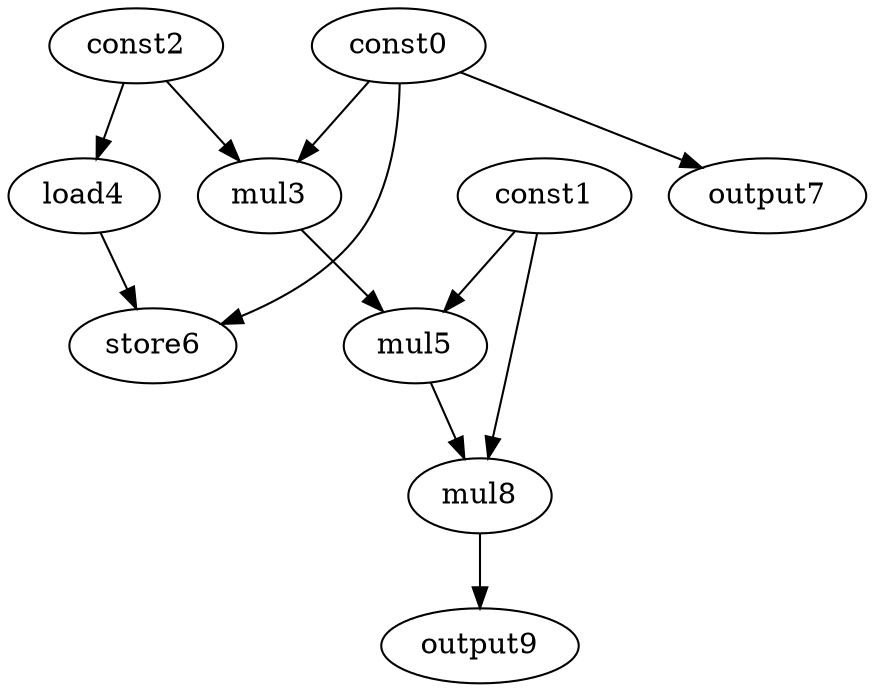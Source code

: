 digraph G { 
const0[opcode=const]; 
const1[opcode=const]; 
const2[opcode=const]; 
mul3[opcode=mul]; 
load4[opcode=load]; 
mul5[opcode=mul]; 
store6[opcode=store]; 
output7[opcode=output]; 
mul8[opcode=mul]; 
output9[opcode=output]; 
const0->mul3[operand=0];
const2->mul3[operand=1];
const2->load4[operand=0];
const0->output7[operand=0];
const1->mul5[operand=0];
mul3->mul5[operand=1];
const0->store6[operand=0];
load4->store6[operand=1];
const1->mul8[operand=0];
mul5->mul8[operand=1];
mul8->output9[operand=0];
}
